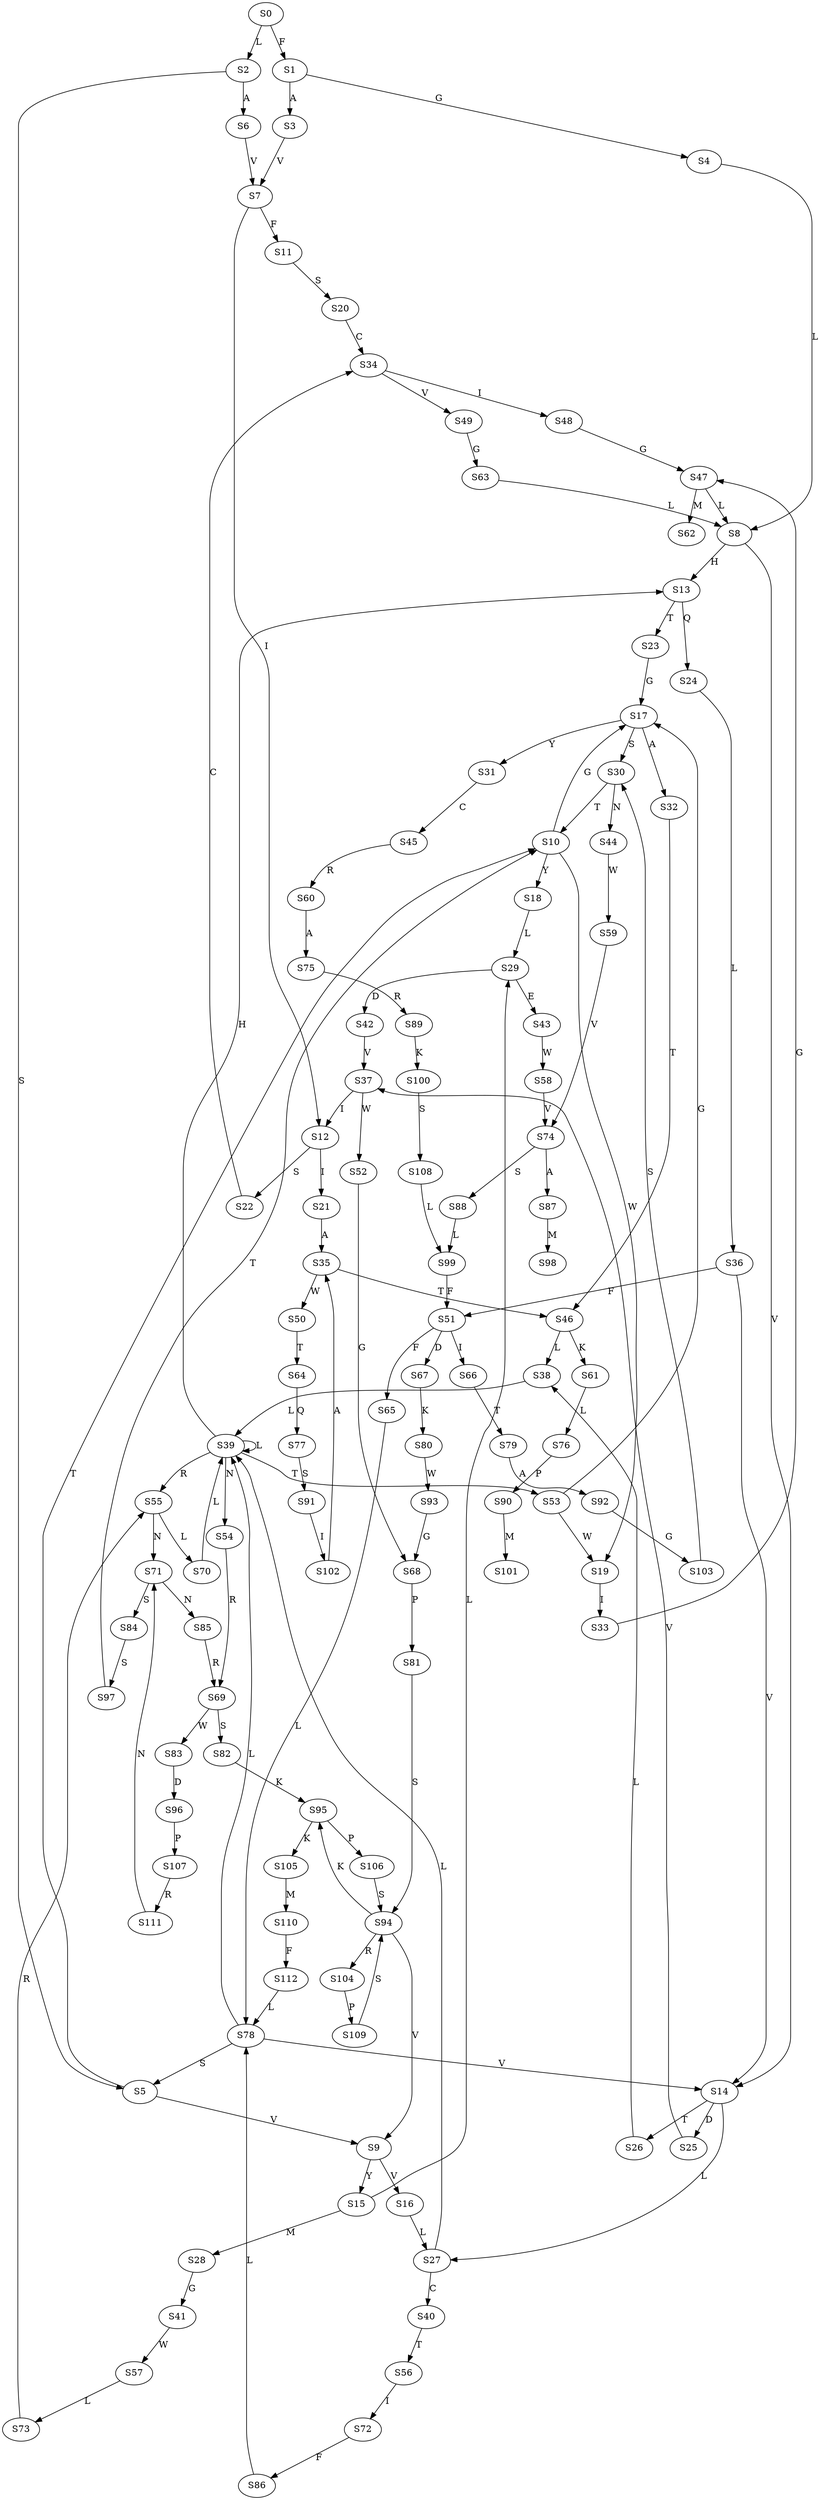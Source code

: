 strict digraph  {
	S0 -> S1 [ label = F ];
	S0 -> S2 [ label = L ];
	S1 -> S3 [ label = A ];
	S1 -> S4 [ label = G ];
	S2 -> S5 [ label = S ];
	S2 -> S6 [ label = A ];
	S3 -> S7 [ label = V ];
	S4 -> S8 [ label = L ];
	S5 -> S9 [ label = V ];
	S5 -> S10 [ label = T ];
	S6 -> S7 [ label = V ];
	S7 -> S11 [ label = F ];
	S7 -> S12 [ label = I ];
	S8 -> S13 [ label = H ];
	S8 -> S14 [ label = V ];
	S9 -> S15 [ label = Y ];
	S9 -> S16 [ label = V ];
	S10 -> S17 [ label = G ];
	S10 -> S18 [ label = Y ];
	S10 -> S19 [ label = W ];
	S11 -> S20 [ label = S ];
	S12 -> S21 [ label = I ];
	S12 -> S22 [ label = S ];
	S13 -> S23 [ label = T ];
	S13 -> S24 [ label = Q ];
	S14 -> S25 [ label = D ];
	S14 -> S26 [ label = T ];
	S14 -> S27 [ label = L ];
	S15 -> S28 [ label = M ];
	S15 -> S29 [ label = L ];
	S16 -> S27 [ label = L ];
	S17 -> S30 [ label = S ];
	S17 -> S31 [ label = Y ];
	S17 -> S32 [ label = A ];
	S18 -> S29 [ label = L ];
	S19 -> S33 [ label = I ];
	S20 -> S34 [ label = C ];
	S21 -> S35 [ label = A ];
	S22 -> S34 [ label = C ];
	S23 -> S17 [ label = G ];
	S24 -> S36 [ label = L ];
	S25 -> S37 [ label = V ];
	S26 -> S38 [ label = L ];
	S27 -> S39 [ label = L ];
	S27 -> S40 [ label = C ];
	S28 -> S41 [ label = G ];
	S29 -> S42 [ label = D ];
	S29 -> S43 [ label = E ];
	S30 -> S44 [ label = N ];
	S30 -> S10 [ label = T ];
	S31 -> S45 [ label = C ];
	S32 -> S46 [ label = T ];
	S33 -> S47 [ label = G ];
	S34 -> S48 [ label = I ];
	S34 -> S49 [ label = V ];
	S35 -> S46 [ label = T ];
	S35 -> S50 [ label = W ];
	S36 -> S14 [ label = V ];
	S36 -> S51 [ label = F ];
	S37 -> S52 [ label = W ];
	S37 -> S12 [ label = I ];
	S38 -> S39 [ label = L ];
	S39 -> S13 [ label = H ];
	S39 -> S39 [ label = L ];
	S39 -> S53 [ label = T ];
	S39 -> S54 [ label = N ];
	S39 -> S55 [ label = R ];
	S40 -> S56 [ label = T ];
	S41 -> S57 [ label = W ];
	S42 -> S37 [ label = V ];
	S43 -> S58 [ label = W ];
	S44 -> S59 [ label = W ];
	S45 -> S60 [ label = R ];
	S46 -> S38 [ label = L ];
	S46 -> S61 [ label = K ];
	S47 -> S8 [ label = L ];
	S47 -> S62 [ label = M ];
	S48 -> S47 [ label = G ];
	S49 -> S63 [ label = G ];
	S50 -> S64 [ label = T ];
	S51 -> S65 [ label = F ];
	S51 -> S66 [ label = I ];
	S51 -> S67 [ label = D ];
	S52 -> S68 [ label = G ];
	S53 -> S19 [ label = W ];
	S53 -> S17 [ label = G ];
	S54 -> S69 [ label = R ];
	S55 -> S70 [ label = L ];
	S55 -> S71 [ label = N ];
	S56 -> S72 [ label = I ];
	S57 -> S73 [ label = L ];
	S58 -> S74 [ label = V ];
	S59 -> S74 [ label = V ];
	S60 -> S75 [ label = A ];
	S61 -> S76 [ label = L ];
	S63 -> S8 [ label = L ];
	S64 -> S77 [ label = Q ];
	S65 -> S78 [ label = L ];
	S66 -> S79 [ label = T ];
	S67 -> S80 [ label = K ];
	S68 -> S81 [ label = P ];
	S69 -> S82 [ label = S ];
	S69 -> S83 [ label = W ];
	S70 -> S39 [ label = L ];
	S71 -> S84 [ label = S ];
	S71 -> S85 [ label = N ];
	S72 -> S86 [ label = F ];
	S73 -> S55 [ label = R ];
	S74 -> S87 [ label = A ];
	S74 -> S88 [ label = S ];
	S75 -> S89 [ label = R ];
	S76 -> S90 [ label = P ];
	S77 -> S91 [ label = S ];
	S78 -> S14 [ label = V ];
	S78 -> S5 [ label = S ];
	S78 -> S39 [ label = L ];
	S79 -> S92 [ label = A ];
	S80 -> S93 [ label = W ];
	S81 -> S94 [ label = S ];
	S82 -> S95 [ label = K ];
	S83 -> S96 [ label = D ];
	S84 -> S97 [ label = S ];
	S85 -> S69 [ label = R ];
	S86 -> S78 [ label = L ];
	S87 -> S98 [ label = M ];
	S88 -> S99 [ label = L ];
	S89 -> S100 [ label = K ];
	S90 -> S101 [ label = M ];
	S91 -> S102 [ label = I ];
	S92 -> S103 [ label = G ];
	S93 -> S68 [ label = G ];
	S94 -> S9 [ label = V ];
	S94 -> S104 [ label = R ];
	S94 -> S95 [ label = K ];
	S95 -> S105 [ label = K ];
	S95 -> S106 [ label = P ];
	S96 -> S107 [ label = P ];
	S97 -> S10 [ label = T ];
	S99 -> S51 [ label = F ];
	S100 -> S108 [ label = S ];
	S102 -> S35 [ label = A ];
	S103 -> S30 [ label = S ];
	S104 -> S109 [ label = P ];
	S105 -> S110 [ label = M ];
	S106 -> S94 [ label = S ];
	S107 -> S111 [ label = R ];
	S108 -> S99 [ label = L ];
	S109 -> S94 [ label = S ];
	S110 -> S112 [ label = F ];
	S111 -> S71 [ label = N ];
	S112 -> S78 [ label = L ];
}
